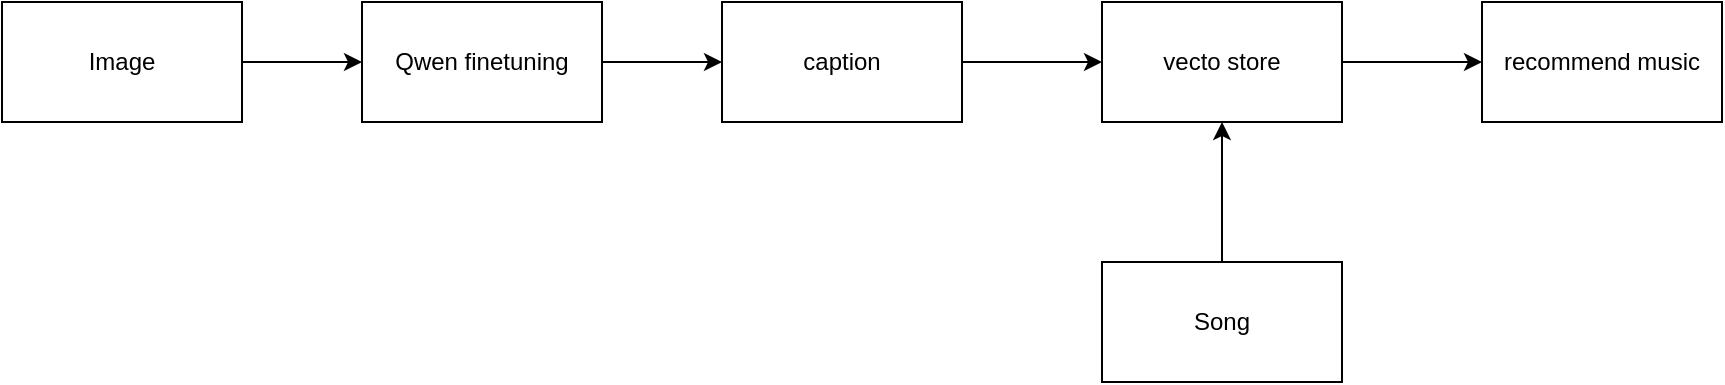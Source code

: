 <mxfile version="26.1.0">
  <diagram name="Page-1" id="P5rn9Uk0zxHfHdTEoN5u">
    <mxGraphModel dx="1666" dy="781" grid="1" gridSize="10" guides="1" tooltips="1" connect="1" arrows="1" fold="1" page="1" pageScale="1" pageWidth="850" pageHeight="1100" math="0" shadow="0">
      <root>
        <mxCell id="0" />
        <mxCell id="1" parent="0" />
        <mxCell id="Kmdb6VrRyNE-p0R1pzHH-3" style="edgeStyle=orthogonalEdgeStyle;rounded=0;orthogonalLoop=1;jettySize=auto;html=1;entryX=0;entryY=0.5;entryDx=0;entryDy=0;" edge="1" parent="1" source="Kmdb6VrRyNE-p0R1pzHH-1" target="Kmdb6VrRyNE-p0R1pzHH-2">
          <mxGeometry relative="1" as="geometry" />
        </mxCell>
        <mxCell id="Kmdb6VrRyNE-p0R1pzHH-1" value="Image" style="rounded=0;whiteSpace=wrap;html=1;" vertex="1" parent="1">
          <mxGeometry x="280" y="180" width="120" height="60" as="geometry" />
        </mxCell>
        <mxCell id="Kmdb6VrRyNE-p0R1pzHH-5" style="edgeStyle=orthogonalEdgeStyle;rounded=0;orthogonalLoop=1;jettySize=auto;html=1;entryX=0;entryY=0.5;entryDx=0;entryDy=0;" edge="1" parent="1" source="Kmdb6VrRyNE-p0R1pzHH-2" target="Kmdb6VrRyNE-p0R1pzHH-4">
          <mxGeometry relative="1" as="geometry" />
        </mxCell>
        <mxCell id="Kmdb6VrRyNE-p0R1pzHH-2" value="Qwen finetuning" style="rounded=0;whiteSpace=wrap;html=1;" vertex="1" parent="1">
          <mxGeometry x="460" y="180" width="120" height="60" as="geometry" />
        </mxCell>
        <mxCell id="Kmdb6VrRyNE-p0R1pzHH-9" style="edgeStyle=orthogonalEdgeStyle;rounded=0;orthogonalLoop=1;jettySize=auto;html=1;entryX=0;entryY=0.5;entryDx=0;entryDy=0;" edge="1" parent="1" source="Kmdb6VrRyNE-p0R1pzHH-4" target="Kmdb6VrRyNE-p0R1pzHH-7">
          <mxGeometry relative="1" as="geometry" />
        </mxCell>
        <mxCell id="Kmdb6VrRyNE-p0R1pzHH-4" value="caption" style="rounded=0;whiteSpace=wrap;html=1;" vertex="1" parent="1">
          <mxGeometry x="640" y="180" width="120" height="60" as="geometry" />
        </mxCell>
        <mxCell id="Kmdb6VrRyNE-p0R1pzHH-14" style="edgeStyle=orthogonalEdgeStyle;rounded=0;orthogonalLoop=1;jettySize=auto;html=1;entryX=0;entryY=0.5;entryDx=0;entryDy=0;" edge="1" parent="1" source="Kmdb6VrRyNE-p0R1pzHH-7" target="Kmdb6VrRyNE-p0R1pzHH-13">
          <mxGeometry relative="1" as="geometry" />
        </mxCell>
        <mxCell id="Kmdb6VrRyNE-p0R1pzHH-7" value="vecto store" style="rounded=0;whiteSpace=wrap;html=1;" vertex="1" parent="1">
          <mxGeometry x="830" y="180" width="120" height="60" as="geometry" />
        </mxCell>
        <mxCell id="Kmdb6VrRyNE-p0R1pzHH-11" style="edgeStyle=orthogonalEdgeStyle;rounded=0;orthogonalLoop=1;jettySize=auto;html=1;entryX=0.5;entryY=1;entryDx=0;entryDy=0;" edge="1" parent="1" source="Kmdb6VrRyNE-p0R1pzHH-10" target="Kmdb6VrRyNE-p0R1pzHH-7">
          <mxGeometry relative="1" as="geometry" />
        </mxCell>
        <mxCell id="Kmdb6VrRyNE-p0R1pzHH-10" value="Song" style="rounded=0;whiteSpace=wrap;html=1;" vertex="1" parent="1">
          <mxGeometry x="830" y="310" width="120" height="60" as="geometry" />
        </mxCell>
        <mxCell id="Kmdb6VrRyNE-p0R1pzHH-13" value="recommend music" style="rounded=0;whiteSpace=wrap;html=1;" vertex="1" parent="1">
          <mxGeometry x="1020" y="180" width="120" height="60" as="geometry" />
        </mxCell>
      </root>
    </mxGraphModel>
  </diagram>
</mxfile>
